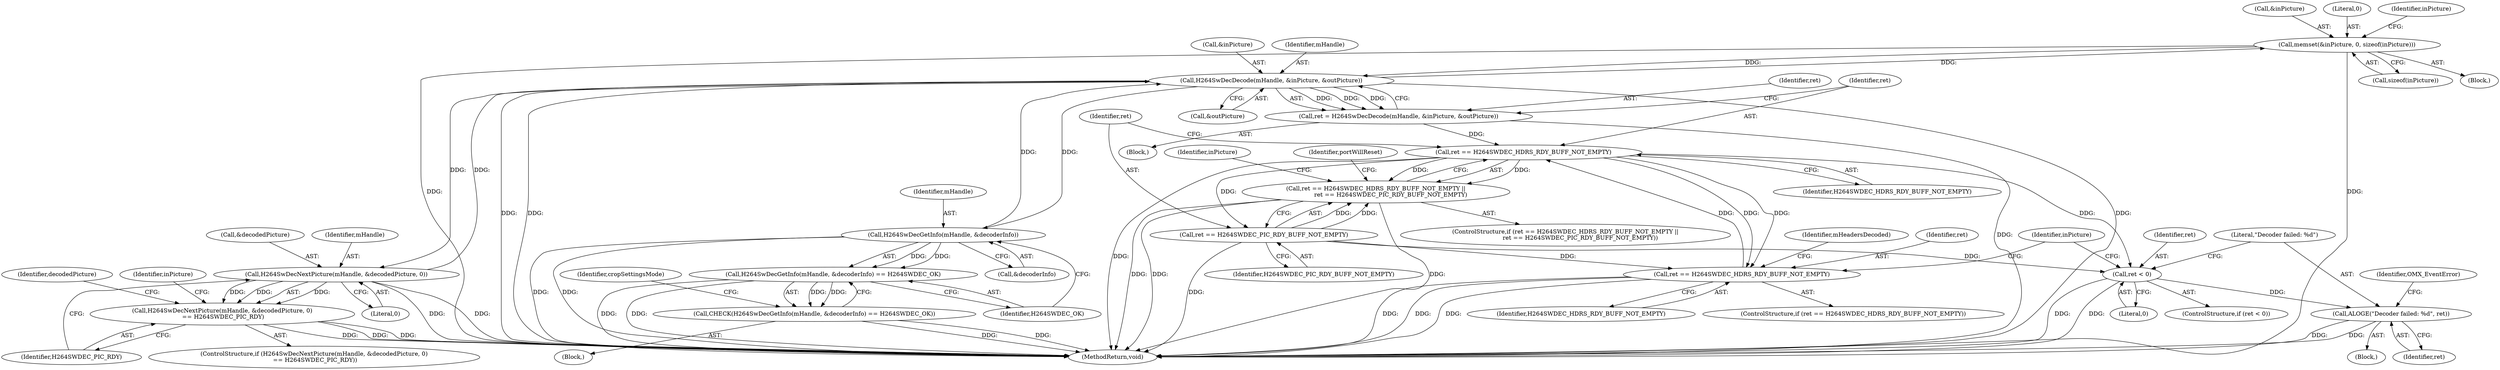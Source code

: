 digraph "0_Android_d2f47191538837e796e2b10c1ff7e1ee35f6e0ab_2@API" {
"1000214" [label="(Call,memset(&inPicture, 0, sizeof(inPicture)))"];
"1000258" [label="(Call,H264SwDecDecode(mHandle, &inPicture, &outPicture))"];
"1000304" [label="(Call,H264SwDecGetInfo(mHandle, &decoderInfo))"];
"1000331" [label="(Call,H264SwDecNextPicture(mHandle, &decodedPicture, 0))"];
"1000214" [label="(Call,memset(&inPicture, 0, sizeof(inPicture)))"];
"1000256" [label="(Call,ret = H264SwDecDecode(mHandle, &inPicture, &outPicture))"];
"1000266" [label="(Call,ret == H264SWDEC_HDRS_RDY_BUFF_NOT_EMPTY)"];
"1000265" [label="(Call,ret == H264SWDEC_HDRS_RDY_BUFF_NOT_EMPTY ||\n                ret == H264SWDEC_PIC_RDY_BUFF_NOT_EMPTY)"];
"1000269" [label="(Call,ret == H264SWDEC_PIC_RDY_BUFF_NOT_EMPTY)"];
"1000294" [label="(Call,ret == H264SWDEC_HDRS_RDY_BUFF_NOT_EMPTY)"];
"1000353" [label="(Call,ret < 0)"];
"1000357" [label="(Call,ALOGE(\"Decoder failed: %d\", ret))"];
"1000303" [label="(Call,H264SwDecGetInfo(mHandle, &decoderInfo) == H264SWDEC_OK)"];
"1000302" [label="(Call,CHECK(H264SwDecGetInfo(mHandle, &decoderInfo) == H264SWDEC_OK))"];
"1000330" [label="(Call,H264SwDecNextPicture(mHandle, &decodedPicture, 0)\n == H264SWDEC_PIC_RDY)"];
"1000258" [label="(Call,H264SwDecDecode(mHandle, &inPicture, &outPicture))"];
"1000262" [label="(Call,&outPicture)"];
"1000218" [label="(Call,sizeof(inPicture))"];
"1000306" [label="(Call,&decoderInfo)"];
"1000270" [label="(Identifier,ret)"];
"1000330" [label="(Call,H264SwDecNextPicture(mHandle, &decodedPicture, 0)\n == H264SWDEC_PIC_RDY)"];
"1000354" [label="(Identifier,ret)"];
"1000353" [label="(Call,ret < 0)"];
"1000267" [label="(Identifier,ret)"];
"1000155" [label="(Block,)"];
"1000271" [label="(Identifier,H264SWDEC_PIC_RDY_BUFF_NOT_EMPTY)"];
"1000255" [label="(Block,)"];
"1000265" [label="(Call,ret == H264SWDEC_HDRS_RDY_BUFF_NOT_EMPTY ||\n                ret == H264SWDEC_PIC_RDY_BUFF_NOT_EMPTY)"];
"1000311" [label="(Identifier,cropSettingsMode)"];
"1000260" [label="(Call,&inPicture)"];
"1000215" [label="(Call,&inPicture)"];
"1000302" [label="(Call,CHECK(H264SwDecGetInfo(mHandle, &decoderInfo) == H264SWDEC_OK))"];
"1000305" [label="(Identifier,mHandle)"];
"1000217" [label="(Literal,0)"];
"1000340" [label="(Identifier,decodedPicture)"];
"1000296" [label="(Identifier,H264SWDEC_HDRS_RDY_BUFF_NOT_EMPTY)"];
"1000269" [label="(Call,ret == H264SWDEC_PIC_RDY_BUFF_NOT_EMPTY)"];
"1000304" [label="(Call,H264SwDecGetInfo(mHandle, &decoderInfo))"];
"1000352" [label="(ControlStructure,if (ret < 0))"];
"1000355" [label="(Literal,0)"];
"1000256" [label="(Call,ret = H264SwDecDecode(mHandle, &inPicture, &outPicture))"];
"1000268" [label="(Identifier,H264SWDEC_HDRS_RDY_BUFF_NOT_EMPTY)"];
"1000275" [label="(Identifier,inPicture)"];
"1000331" [label="(Call,H264SwDecNextPicture(mHandle, &decodedPicture, 0))"];
"1000357" [label="(Call,ALOGE(\"Decoder failed: %d\", ret))"];
"1000257" [label="(Identifier,ret)"];
"1000303" [label="(Call,H264SwDecGetInfo(mHandle, &decoderInfo) == H264SWDEC_OK)"];
"1000294" [label="(Call,ret == H264SWDEC_HDRS_RDY_BUFF_NOT_EMPTY)"];
"1000266" [label="(Call,ret == H264SWDEC_HDRS_RDY_BUFF_NOT_EMPTY)"];
"1000414" [label="(MethodReturn,void)"];
"1000358" [label="(Literal,\"Decoder failed: %d\")"];
"1000335" [label="(Literal,0)"];
"1000297" [label="(Block,)"];
"1000299" [label="(Identifier,mHeadersDecoded)"];
"1000222" [label="(Identifier,inPicture)"];
"1000259" [label="(Identifier,mHandle)"];
"1000356" [label="(Block,)"];
"1000329" [label="(ControlStructure,if (H264SwDecNextPicture(mHandle, &decodedPicture, 0)\n == H264SWDEC_PIC_RDY))"];
"1000293" [label="(ControlStructure,if (ret == H264SWDEC_HDRS_RDY_BUFF_NOT_EMPTY))"];
"1000336" [label="(Identifier,H264SWDEC_PIC_RDY)"];
"1000359" [label="(Identifier,ret)"];
"1000361" [label="(Identifier,OMX_EventError)"];
"1000214" [label="(Call,memset(&inPicture, 0, sizeof(inPicture)))"];
"1000264" [label="(ControlStructure,if (ret == H264SWDEC_HDRS_RDY_BUFF_NOT_EMPTY ||\n                ret == H264SWDEC_PIC_RDY_BUFF_NOT_EMPTY))"];
"1000349" [label="(Identifier,inPicture)"];
"1000295" [label="(Identifier,ret)"];
"1000333" [label="(Call,&decodedPicture)"];
"1000332" [label="(Identifier,mHandle)"];
"1000252" [label="(Identifier,inPicture)"];
"1000308" [label="(Identifier,H264SWDEC_OK)"];
"1000327" [label="(Identifier,portWillReset)"];
"1000214" -> "1000155"  [label="AST: "];
"1000214" -> "1000218"  [label="CFG: "];
"1000215" -> "1000214"  [label="AST: "];
"1000217" -> "1000214"  [label="AST: "];
"1000218" -> "1000214"  [label="AST: "];
"1000222" -> "1000214"  [label="CFG: "];
"1000214" -> "1000414"  [label="DDG: "];
"1000214" -> "1000414"  [label="DDG: "];
"1000258" -> "1000214"  [label="DDG: "];
"1000214" -> "1000258"  [label="DDG: "];
"1000258" -> "1000256"  [label="AST: "];
"1000258" -> "1000262"  [label="CFG: "];
"1000259" -> "1000258"  [label="AST: "];
"1000260" -> "1000258"  [label="AST: "];
"1000262" -> "1000258"  [label="AST: "];
"1000256" -> "1000258"  [label="CFG: "];
"1000258" -> "1000414"  [label="DDG: "];
"1000258" -> "1000414"  [label="DDG: "];
"1000258" -> "1000414"  [label="DDG: "];
"1000258" -> "1000256"  [label="DDG: "];
"1000258" -> "1000256"  [label="DDG: "];
"1000258" -> "1000256"  [label="DDG: "];
"1000304" -> "1000258"  [label="DDG: "];
"1000331" -> "1000258"  [label="DDG: "];
"1000258" -> "1000304"  [label="DDG: "];
"1000258" -> "1000331"  [label="DDG: "];
"1000304" -> "1000303"  [label="AST: "];
"1000304" -> "1000306"  [label="CFG: "];
"1000305" -> "1000304"  [label="AST: "];
"1000306" -> "1000304"  [label="AST: "];
"1000308" -> "1000304"  [label="CFG: "];
"1000304" -> "1000414"  [label="DDG: "];
"1000304" -> "1000414"  [label="DDG: "];
"1000304" -> "1000303"  [label="DDG: "];
"1000304" -> "1000303"  [label="DDG: "];
"1000331" -> "1000330"  [label="AST: "];
"1000331" -> "1000335"  [label="CFG: "];
"1000332" -> "1000331"  [label="AST: "];
"1000333" -> "1000331"  [label="AST: "];
"1000335" -> "1000331"  [label="AST: "];
"1000336" -> "1000331"  [label="CFG: "];
"1000331" -> "1000414"  [label="DDG: "];
"1000331" -> "1000414"  [label="DDG: "];
"1000331" -> "1000330"  [label="DDG: "];
"1000331" -> "1000330"  [label="DDG: "];
"1000331" -> "1000330"  [label="DDG: "];
"1000256" -> "1000255"  [label="AST: "];
"1000257" -> "1000256"  [label="AST: "];
"1000267" -> "1000256"  [label="CFG: "];
"1000256" -> "1000414"  [label="DDG: "];
"1000256" -> "1000266"  [label="DDG: "];
"1000266" -> "1000265"  [label="AST: "];
"1000266" -> "1000268"  [label="CFG: "];
"1000267" -> "1000266"  [label="AST: "];
"1000268" -> "1000266"  [label="AST: "];
"1000270" -> "1000266"  [label="CFG: "];
"1000265" -> "1000266"  [label="CFG: "];
"1000266" -> "1000414"  [label="DDG: "];
"1000266" -> "1000265"  [label="DDG: "];
"1000266" -> "1000265"  [label="DDG: "];
"1000294" -> "1000266"  [label="DDG: "];
"1000266" -> "1000269"  [label="DDG: "];
"1000266" -> "1000294"  [label="DDG: "];
"1000266" -> "1000294"  [label="DDG: "];
"1000266" -> "1000353"  [label="DDG: "];
"1000265" -> "1000264"  [label="AST: "];
"1000265" -> "1000269"  [label="CFG: "];
"1000269" -> "1000265"  [label="AST: "];
"1000275" -> "1000265"  [label="CFG: "];
"1000327" -> "1000265"  [label="CFG: "];
"1000265" -> "1000414"  [label="DDG: "];
"1000265" -> "1000414"  [label="DDG: "];
"1000265" -> "1000414"  [label="DDG: "];
"1000269" -> "1000265"  [label="DDG: "];
"1000269" -> "1000265"  [label="DDG: "];
"1000269" -> "1000271"  [label="CFG: "];
"1000270" -> "1000269"  [label="AST: "];
"1000271" -> "1000269"  [label="AST: "];
"1000269" -> "1000414"  [label="DDG: "];
"1000269" -> "1000294"  [label="DDG: "];
"1000269" -> "1000353"  [label="DDG: "];
"1000294" -> "1000293"  [label="AST: "];
"1000294" -> "1000296"  [label="CFG: "];
"1000295" -> "1000294"  [label="AST: "];
"1000296" -> "1000294"  [label="AST: "];
"1000252" -> "1000294"  [label="CFG: "];
"1000299" -> "1000294"  [label="CFG: "];
"1000294" -> "1000414"  [label="DDG: "];
"1000294" -> "1000414"  [label="DDG: "];
"1000294" -> "1000414"  [label="DDG: "];
"1000353" -> "1000352"  [label="AST: "];
"1000353" -> "1000355"  [label="CFG: "];
"1000354" -> "1000353"  [label="AST: "];
"1000355" -> "1000353"  [label="AST: "];
"1000252" -> "1000353"  [label="CFG: "];
"1000358" -> "1000353"  [label="CFG: "];
"1000353" -> "1000414"  [label="DDG: "];
"1000353" -> "1000414"  [label="DDG: "];
"1000353" -> "1000357"  [label="DDG: "];
"1000357" -> "1000356"  [label="AST: "];
"1000357" -> "1000359"  [label="CFG: "];
"1000358" -> "1000357"  [label="AST: "];
"1000359" -> "1000357"  [label="AST: "];
"1000361" -> "1000357"  [label="CFG: "];
"1000357" -> "1000414"  [label="DDG: "];
"1000357" -> "1000414"  [label="DDG: "];
"1000303" -> "1000302"  [label="AST: "];
"1000303" -> "1000308"  [label="CFG: "];
"1000308" -> "1000303"  [label="AST: "];
"1000302" -> "1000303"  [label="CFG: "];
"1000303" -> "1000414"  [label="DDG: "];
"1000303" -> "1000414"  [label="DDG: "];
"1000303" -> "1000302"  [label="DDG: "];
"1000303" -> "1000302"  [label="DDG: "];
"1000302" -> "1000297"  [label="AST: "];
"1000311" -> "1000302"  [label="CFG: "];
"1000302" -> "1000414"  [label="DDG: "];
"1000302" -> "1000414"  [label="DDG: "];
"1000330" -> "1000329"  [label="AST: "];
"1000330" -> "1000336"  [label="CFG: "];
"1000336" -> "1000330"  [label="AST: "];
"1000340" -> "1000330"  [label="CFG: "];
"1000349" -> "1000330"  [label="CFG: "];
"1000330" -> "1000414"  [label="DDG: "];
"1000330" -> "1000414"  [label="DDG: "];
"1000330" -> "1000414"  [label="DDG: "];
}
